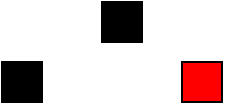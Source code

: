 <mxfile version="20.4.0" type="github">
  <diagram id="V1V9JLcc86BIkmIHIUJj" name="第 1 页">
    <mxGraphModel dx="1459" dy="534" grid="1" gridSize="10" guides="1" tooltips="1" connect="1" arrows="1" fold="1" page="1" pageScale="1" pageWidth="827" pageHeight="1169" math="0" shadow="0">
      <root>
        <mxCell id="0" />
        <mxCell id="1" parent="0" />
        <mxCell id="2KTIXXDjJSpzC48R8wEU-4" value="" style="verticalLabelPosition=bottom;verticalAlign=top;html=1;shape=mxgraph.basic.rect;fillColor2=none;strokeWidth=1;size=10;indent=5;fillStyle=auto;strokeColor=default;fillColor=#000000;gradientColor=none;" vertex="1" parent="1">
          <mxGeometry x="100" y="170" width="20" height="20" as="geometry" />
        </mxCell>
        <mxCell id="2KTIXXDjJSpzC48R8wEU-5" value="" style="verticalLabelPosition=bottom;verticalAlign=top;html=1;shape=mxgraph.basic.rect;fillColor2=none;strokeWidth=1;size=20;indent=5;fillStyle=auto;strokeColor=default;fillColor=#FF0000;gradientColor=none;" vertex="1" parent="1">
          <mxGeometry x="190" y="170" width="20" height="20" as="geometry" />
        </mxCell>
        <mxCell id="2KTIXXDjJSpzC48R8wEU-6" value="" style="verticalLabelPosition=bottom;verticalAlign=top;html=1;shape=mxgraph.basic.rect;fillColor2=none;strokeWidth=1;size=20;indent=5;fillStyle=auto;strokeColor=default;fillColor=#000000;gradientColor=none;" vertex="1" parent="1">
          <mxGeometry x="150" y="140" width="20" height="20" as="geometry" />
        </mxCell>
      </root>
    </mxGraphModel>
  </diagram>
</mxfile>
